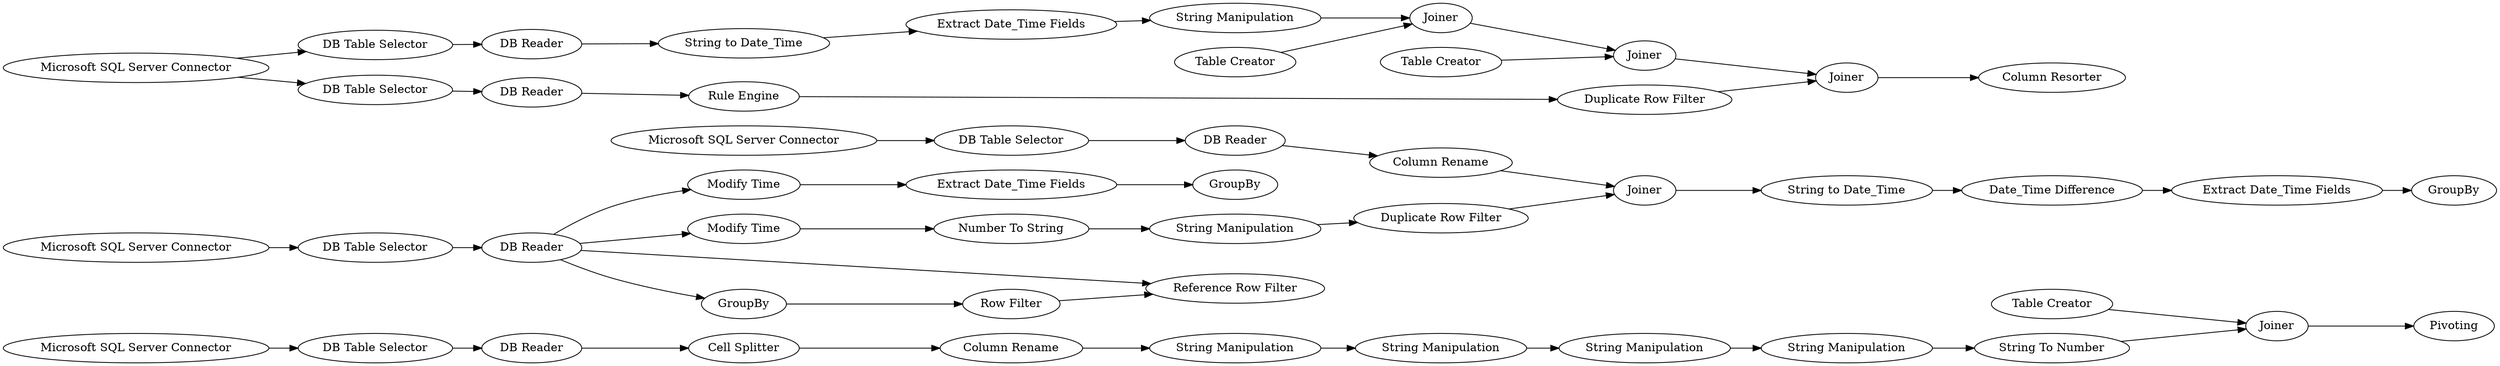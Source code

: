digraph {
	"1531742243727468531_326" [label="Column Rename"]
	"1531742243727468531_342" [label="Reference Row Filter"]
	"-3382623028285989899_97" [label=Joiner]
	"-3382623028285989899_94" [label="Table Creator"]
	"-3382623028285989899_98" [label="Column Resorter"]
	"5287161760393519752_2" [label="String Manipulation"]
	"5287161760393519752_6" [label="String To Number"]
	"-3382623028285989899_85" [label=Joiner]
	"5287161760393519752_167" [label="Table Creator"]
	"1531742243727468531_339" [label=Joiner]
	"5287161760393519752_5" [label="String Manipulation"]
	"-3382623028285989899_96" [label="Duplicate Row Filter"]
	"-3382623028285989899_44" [label="DB Table Selector"]
	"7659790272370917494_45" [label="DB Reader"]
	"-3382623028285989899_43" [label="Microsoft SQL Server Connector"]
	"-3382623028285989899_93" [label="String Manipulation"]
	"-3382623028285989899_83" [label="Extract Date_Time Fields"]
	"1531742243727468531_347" [label="Extract Date_Time Fields"]
	"7659790272370917494_44" [label="DB Table Selector"]
	"1531742243727468531_336" [label="Number To String"]
	"1531742243727468531_345" [label="String to Date_Time"]
	"1531742243727468531_346" [label="Date_Time Difference"]
	"-3382623028285989899_95" [label=Joiner]
	"1531742243727468531_332" [label="Extract Date_Time Fields"]
	"1531742243727468531_338" [label="Duplicate Row Filter"]
	"1531742243727468531_335" [label="Modify Time"]
	"1531742243727468531_337" [label="String Manipulation"]
	"1531742243727468531_327" [label=Pivoting]
	"-3382623028285989899_45" [label="DB Reader"]
	"-3382623028285989899_90" [label="Rule Engine"]
	"5287161760393519752_168" [label=Joiner]
	"-1738013571447662559_44" [label="DB Table Selector"]
	"1531742243727468531_341" [label="Row Filter"]
	"-1738013571447662559_45" [label="DB Reader"]
	"1531742243727468531_348" [label=GroupBy]
	"4397540222547687178_45" [label="DB Reader"]
	"1531742243727468531_340" [label=GroupBy]
	"4397540222547687178_44" [label="DB Table Selector"]
	"1531742243727468531_333" [label=GroupBy]
	"-3382623028285989899_82" [label="String to Date_Time"]
	"-3382623028285989899_88" [label="DB Reader"]
	"5287161760393519752_4" [label="String Manipulation"]
	"5287161760393519752_3" [label="String Manipulation"]
	"1531742243727468531_331" [label="Modify Time"]
	"-1738013571447662559_43" [label="Microsoft SQL Server Connector"]
	"-3382623028285989899_89" [label="DB Table Selector"]
	"1531742243727468531_325" [label="Cell Splitter"]
	"-3382623028285989899_84" [label="Table Creator"]
	"1531742243727468531_344" [label="Column Rename"]
	"7659790272370917494_43" [label="Microsoft SQL Server Connector"]
	"4397540222547687178_43" [label="Microsoft SQL Server Connector"]
	"-3382623028285989899_44" -> "-3382623028285989899_45"
	"-3382623028285989899_95" -> "-3382623028285989899_97"
	"-3382623028285989899_96" -> "-3382623028285989899_97"
	"5287161760393519752_6" -> "5287161760393519752_168"
	"1531742243727468531_326" -> "5287161760393519752_2"
	"-3382623028285989899_43" -> "-3382623028285989899_89"
	"1531742243727468531_346" -> "1531742243727468531_347"
	"-3382623028285989899_88" -> "-3382623028285989899_90"
	"1531742243727468531_347" -> "1531742243727468531_348"
	"4397540222547687178_45" -> "1531742243727468531_344"
	"1531742243727468531_332" -> "1531742243727468531_333"
	"1531742243727468531_325" -> "1531742243727468531_326"
	"5287161760393519752_5" -> "5287161760393519752_6"
	"1531742243727468531_331" -> "1531742243727468531_332"
	"-3382623028285989899_97" -> "-3382623028285989899_98"
	"-3382623028285989899_84" -> "-3382623028285989899_85"
	"5287161760393519752_2" -> "5287161760393519752_3"
	"-3382623028285989899_90" -> "-3382623028285989899_96"
	"5287161760393519752_167" -> "5287161760393519752_168"
	"-1738013571447662559_45" -> "1531742243727468531_342"
	"-3382623028285989899_85" -> "-3382623028285989899_95"
	"-3382623028285989899_94" -> "-3382623028285989899_95"
	"-3382623028285989899_45" -> "-3382623028285989899_82"
	"1531742243727468531_339" -> "1531742243727468531_345"
	"4397540222547687178_43" -> "4397540222547687178_44"
	"-3382623028285989899_83" -> "-3382623028285989899_93"
	"-1738013571447662559_45" -> "1531742243727468531_331"
	"-1738013571447662559_44" -> "-1738013571447662559_45"
	"-1738013571447662559_45" -> "1531742243727468531_335"
	"1531742243727468531_336" -> "1531742243727468531_337"
	"5287161760393519752_3" -> "5287161760393519752_4"
	"-3382623028285989899_82" -> "-3382623028285989899_83"
	"1531742243727468531_345" -> "1531742243727468531_346"
	"7659790272370917494_44" -> "7659790272370917494_45"
	"-3382623028285989899_89" -> "-3382623028285989899_88"
	"4397540222547687178_44" -> "4397540222547687178_45"
	"1531742243727468531_340" -> "1531742243727468531_341"
	"7659790272370917494_43" -> "7659790272370917494_44"
	"1531742243727468531_337" -> "1531742243727468531_338"
	"7659790272370917494_45" -> "1531742243727468531_325"
	"1531742243727468531_335" -> "1531742243727468531_336"
	"1531742243727468531_341" -> "1531742243727468531_342"
	"-3382623028285989899_93" -> "-3382623028285989899_85"
	"1531742243727468531_338" -> "1531742243727468531_339"
	"-1738013571447662559_43" -> "-1738013571447662559_44"
	"-1738013571447662559_45" -> "1531742243727468531_340"
	"-3382623028285989899_43" -> "-3382623028285989899_44"
	"5287161760393519752_168" -> "1531742243727468531_327"
	"5287161760393519752_4" -> "5287161760393519752_5"
	"1531742243727468531_344" -> "1531742243727468531_339"
	rankdir=LR
}
